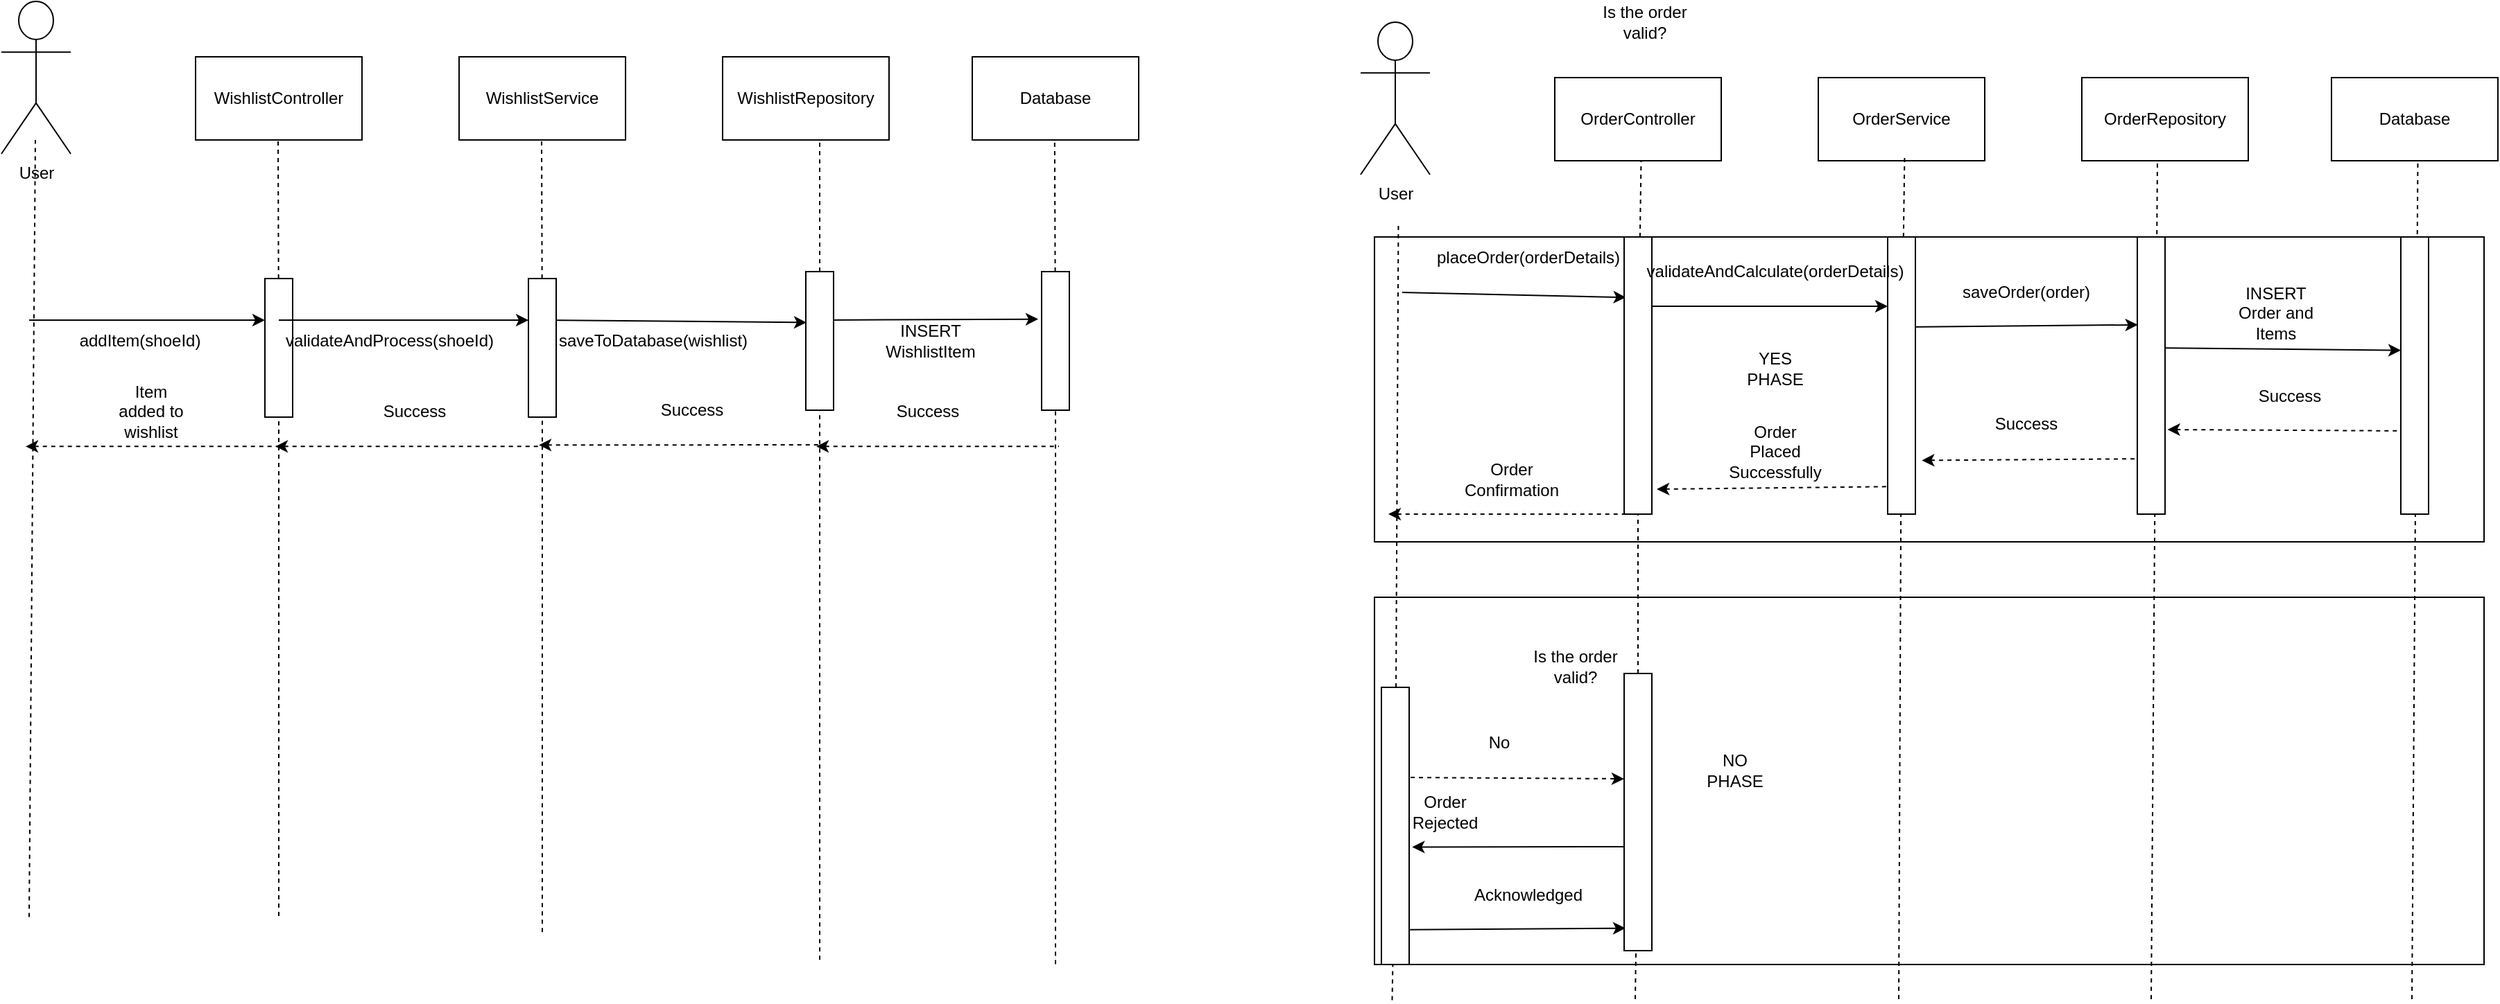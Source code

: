<mxfile version="25.0.3">
  <diagram name="Page-1" id="iFCzqt4CrtoDSSRa2DL4">
    <mxGraphModel dx="1209" dy="700" grid="1" gridSize="10" guides="1" tooltips="1" connect="1" arrows="1" fold="1" page="1" pageScale="1" pageWidth="827" pageHeight="1169" math="0" shadow="0">
      <root>
        <mxCell id="0" />
        <mxCell id="1" parent="0" />
        <mxCell id="cca4ETdbcq7dfHgLFpe_-110" value="" style="rounded=0;whiteSpace=wrap;html=1;" vertex="1" parent="1">
          <mxGeometry x="1130" y="550" width="800" height="265" as="geometry" />
        </mxCell>
        <mxCell id="cca4ETdbcq7dfHgLFpe_-102" value="" style="rounded=0;whiteSpace=wrap;html=1;" vertex="1" parent="1">
          <mxGeometry x="1130" y="290" width="800" height="220" as="geometry" />
        </mxCell>
        <mxCell id="cca4ETdbcq7dfHgLFpe_-1" value="User" style="shape=umlActor;verticalLabelPosition=bottom;verticalAlign=top;html=1;outlineConnect=0;" vertex="1" parent="1">
          <mxGeometry x="140" y="120" width="50" height="110" as="geometry" />
        </mxCell>
        <mxCell id="cca4ETdbcq7dfHgLFpe_-2" value="WishlistController" style="rounded=0;whiteSpace=wrap;html=1;" vertex="1" parent="1">
          <mxGeometry x="280" y="160" width="120" height="60" as="geometry" />
        </mxCell>
        <mxCell id="cca4ETdbcq7dfHgLFpe_-3" value="WishlistService" style="rounded=0;whiteSpace=wrap;html=1;" vertex="1" parent="1">
          <mxGeometry x="470" y="160" width="120" height="60" as="geometry" />
        </mxCell>
        <mxCell id="cca4ETdbcq7dfHgLFpe_-4" value="WishlistRepository" style="rounded=0;whiteSpace=wrap;html=1;" vertex="1" parent="1">
          <mxGeometry x="660" y="160" width="120" height="60" as="geometry" />
        </mxCell>
        <mxCell id="cca4ETdbcq7dfHgLFpe_-6" value="Database" style="rounded=0;whiteSpace=wrap;html=1;" vertex="1" parent="1">
          <mxGeometry x="840" y="160" width="120" height="60" as="geometry" />
        </mxCell>
        <mxCell id="cca4ETdbcq7dfHgLFpe_-7" value="" style="endArrow=none;dashed=1;html=1;rounded=0;" edge="1" parent="1">
          <mxGeometry width="50" height="50" relative="1" as="geometry">
            <mxPoint x="160" y="780.784" as="sourcePoint" />
            <mxPoint x="164.5" y="220" as="targetPoint" />
          </mxGeometry>
        </mxCell>
        <mxCell id="cca4ETdbcq7dfHgLFpe_-8" value="" style="endArrow=none;dashed=1;html=1;rounded=0;" edge="1" parent="1" source="cca4ETdbcq7dfHgLFpe_-34">
          <mxGeometry width="50" height="50" relative="1" as="geometry">
            <mxPoint x="340" y="780" as="sourcePoint" />
            <mxPoint x="339.5" y="220" as="targetPoint" />
          </mxGeometry>
        </mxCell>
        <mxCell id="cca4ETdbcq7dfHgLFpe_-9" value="" style="endArrow=none;dashed=1;html=1;rounded=0;" edge="1" parent="1" source="cca4ETdbcq7dfHgLFpe_-36">
          <mxGeometry width="50" height="50" relative="1" as="geometry">
            <mxPoint x="530" y="791.569" as="sourcePoint" />
            <mxPoint x="529.5" y="220" as="targetPoint" />
          </mxGeometry>
        </mxCell>
        <mxCell id="cca4ETdbcq7dfHgLFpe_-10" value="" style="endArrow=none;dashed=1;html=1;rounded=0;" edge="1" parent="1" source="cca4ETdbcq7dfHgLFpe_-38">
          <mxGeometry width="50" height="50" relative="1" as="geometry">
            <mxPoint x="730" y="811.569" as="sourcePoint" />
            <mxPoint x="730" y="220" as="targetPoint" />
          </mxGeometry>
        </mxCell>
        <mxCell id="cca4ETdbcq7dfHgLFpe_-11" value="" style="endArrow=none;dashed=1;html=1;rounded=0;" edge="1" parent="1" source="cca4ETdbcq7dfHgLFpe_-40">
          <mxGeometry width="50" height="50" relative="1" as="geometry">
            <mxPoint x="900" y="814.706" as="sourcePoint" />
            <mxPoint x="899.41" y="220" as="targetPoint" />
          </mxGeometry>
        </mxCell>
        <mxCell id="cca4ETdbcq7dfHgLFpe_-14" value="addItem(shoeId)" style="text;html=1;align=center;verticalAlign=middle;whiteSpace=wrap;rounded=0;" vertex="1" parent="1">
          <mxGeometry x="210" y="350" width="60" height="30" as="geometry" />
        </mxCell>
        <mxCell id="cca4ETdbcq7dfHgLFpe_-15" value="" style="endArrow=classic;html=1;rounded=0;entryX=0.025;entryY=0.367;entryDx=0;entryDy=0;entryPerimeter=0;" edge="1" parent="1" target="cca4ETdbcq7dfHgLFpe_-38">
          <mxGeometry width="50" height="50" relative="1" as="geometry">
            <mxPoint x="530" y="350" as="sourcePoint" />
            <mxPoint x="730" y="350" as="targetPoint" />
          </mxGeometry>
        </mxCell>
        <mxCell id="cca4ETdbcq7dfHgLFpe_-16" value="saveToDatabase(wishlist)" style="text;html=1;align=center;verticalAlign=middle;whiteSpace=wrap;rounded=0;" vertex="1" parent="1">
          <mxGeometry x="580" y="350" width="60" height="30" as="geometry" />
        </mxCell>
        <mxCell id="cca4ETdbcq7dfHgLFpe_-18" value="" style="endArrow=classic;html=1;rounded=0;entryX=-0.123;entryY=0.343;entryDx=0;entryDy=0;entryPerimeter=0;" edge="1" parent="1" target="cca4ETdbcq7dfHgLFpe_-40">
          <mxGeometry width="50" height="50" relative="1" as="geometry">
            <mxPoint x="730" y="350" as="sourcePoint" />
            <mxPoint x="880" y="350" as="targetPoint" />
          </mxGeometry>
        </mxCell>
        <mxCell id="cca4ETdbcq7dfHgLFpe_-19" value="INSERT WishlistItem" style="text;html=1;align=center;verticalAlign=middle;whiteSpace=wrap;rounded=0;" vertex="1" parent="1">
          <mxGeometry x="780" y="350" width="60" height="30" as="geometry" />
        </mxCell>
        <mxCell id="cca4ETdbcq7dfHgLFpe_-23" value="" style="endArrow=none;dashed=1;html=1;rounded=0;startArrow=classic;startFill=1;" edge="1" parent="1">
          <mxGeometry width="50" height="50" relative="1" as="geometry">
            <mxPoint x="727.5" y="441.18" as="sourcePoint" />
            <mxPoint x="902.5" y="441.18" as="targetPoint" />
          </mxGeometry>
        </mxCell>
        <mxCell id="cca4ETdbcq7dfHgLFpe_-24" value="Success" style="text;html=1;align=center;verticalAlign=middle;whiteSpace=wrap;rounded=0;" vertex="1" parent="1">
          <mxGeometry x="777.5" y="401.18" width="60" height="30" as="geometry" />
        </mxCell>
        <mxCell id="cca4ETdbcq7dfHgLFpe_-27" value="" style="endArrow=none;dashed=1;html=1;rounded=0;startArrow=classic;startFill=1;" edge="1" parent="1">
          <mxGeometry width="50" height="50" relative="1" as="geometry">
            <mxPoint x="337.5" y="441.18" as="sourcePoint" />
            <mxPoint x="532.5" y="441.18" as="targetPoint" />
          </mxGeometry>
        </mxCell>
        <mxCell id="cca4ETdbcq7dfHgLFpe_-28" value="Success" style="text;html=1;align=center;verticalAlign=middle;whiteSpace=wrap;rounded=0;" vertex="1" parent="1">
          <mxGeometry x="407.5" y="401.18" width="60" height="30" as="geometry" />
        </mxCell>
        <mxCell id="cca4ETdbcq7dfHgLFpe_-29" value="" style="endArrow=none;dashed=1;html=1;rounded=0;startArrow=classic;startFill=1;" edge="1" parent="1">
          <mxGeometry width="50" height="50" relative="1" as="geometry">
            <mxPoint x="527.5" y="440.18" as="sourcePoint" />
            <mxPoint x="732.5" y="440" as="targetPoint" />
          </mxGeometry>
        </mxCell>
        <mxCell id="cca4ETdbcq7dfHgLFpe_-30" value="Success" style="text;html=1;align=center;verticalAlign=middle;whiteSpace=wrap;rounded=0;" vertex="1" parent="1">
          <mxGeometry x="607.5" y="400" width="60" height="30" as="geometry" />
        </mxCell>
        <mxCell id="cca4ETdbcq7dfHgLFpe_-31" value="" style="endArrow=none;dashed=1;html=1;rounded=0;startArrow=classic;startFill=1;" edge="1" parent="1">
          <mxGeometry width="50" height="50" relative="1" as="geometry">
            <mxPoint x="157.5" y="441.18" as="sourcePoint" />
            <mxPoint x="342.5" y="441.18" as="targetPoint" />
          </mxGeometry>
        </mxCell>
        <mxCell id="cca4ETdbcq7dfHgLFpe_-32" value="Item added to wishlist" style="text;html=1;align=center;verticalAlign=middle;whiteSpace=wrap;rounded=0;" vertex="1" parent="1">
          <mxGeometry x="217.5" y="401.18" width="60" height="30" as="geometry" />
        </mxCell>
        <mxCell id="cca4ETdbcq7dfHgLFpe_-35" value="" style="endArrow=none;dashed=1;html=1;rounded=0;" edge="1" parent="1" target="cca4ETdbcq7dfHgLFpe_-34">
          <mxGeometry width="50" height="50" relative="1" as="geometry">
            <mxPoint x="340" y="780" as="sourcePoint" />
            <mxPoint x="339.5" y="220" as="targetPoint" />
          </mxGeometry>
        </mxCell>
        <mxCell id="cca4ETdbcq7dfHgLFpe_-34" value="" style="rounded=0;whiteSpace=wrap;html=1;" vertex="1" parent="1">
          <mxGeometry x="330" y="320" width="20" height="100" as="geometry" />
        </mxCell>
        <mxCell id="cca4ETdbcq7dfHgLFpe_-17" value="validateAndProcess(shoeId)" style="text;html=1;align=center;verticalAlign=middle;whiteSpace=wrap;rounded=0;" vertex="1" parent="1">
          <mxGeometry x="390" y="350" width="60" height="30" as="geometry" />
        </mxCell>
        <mxCell id="cca4ETdbcq7dfHgLFpe_-12" value="" style="endArrow=classic;html=1;rounded=0;" edge="1" parent="1">
          <mxGeometry width="50" height="50" relative="1" as="geometry">
            <mxPoint x="160" y="350" as="sourcePoint" />
            <mxPoint x="330" y="350" as="targetPoint" />
          </mxGeometry>
        </mxCell>
        <mxCell id="cca4ETdbcq7dfHgLFpe_-37" value="" style="endArrow=none;dashed=1;html=1;rounded=0;" edge="1" parent="1" target="cca4ETdbcq7dfHgLFpe_-36">
          <mxGeometry width="50" height="50" relative="1" as="geometry">
            <mxPoint x="530" y="791.569" as="sourcePoint" />
            <mxPoint x="529.5" y="220" as="targetPoint" />
          </mxGeometry>
        </mxCell>
        <mxCell id="cca4ETdbcq7dfHgLFpe_-36" value="" style="rounded=0;whiteSpace=wrap;html=1;" vertex="1" parent="1">
          <mxGeometry x="520" y="320" width="20" height="100" as="geometry" />
        </mxCell>
        <mxCell id="cca4ETdbcq7dfHgLFpe_-13" value="" style="endArrow=classic;html=1;rounded=0;" edge="1" parent="1">
          <mxGeometry width="50" height="50" relative="1" as="geometry">
            <mxPoint x="340" y="350" as="sourcePoint" />
            <mxPoint x="520" y="350" as="targetPoint" />
          </mxGeometry>
        </mxCell>
        <mxCell id="cca4ETdbcq7dfHgLFpe_-39" value="" style="endArrow=none;dashed=1;html=1;rounded=0;" edge="1" parent="1" target="cca4ETdbcq7dfHgLFpe_-38">
          <mxGeometry width="50" height="50" relative="1" as="geometry">
            <mxPoint x="730" y="811.569" as="sourcePoint" />
            <mxPoint x="730" y="220" as="targetPoint" />
          </mxGeometry>
        </mxCell>
        <mxCell id="cca4ETdbcq7dfHgLFpe_-38" value="" style="rounded=0;whiteSpace=wrap;html=1;" vertex="1" parent="1">
          <mxGeometry x="720" y="315" width="20" height="100" as="geometry" />
        </mxCell>
        <mxCell id="cca4ETdbcq7dfHgLFpe_-41" value="" style="endArrow=none;dashed=1;html=1;rounded=0;" edge="1" parent="1" target="cca4ETdbcq7dfHgLFpe_-40">
          <mxGeometry width="50" height="50" relative="1" as="geometry">
            <mxPoint x="900" y="814.706" as="sourcePoint" />
            <mxPoint x="899.41" y="220" as="targetPoint" />
          </mxGeometry>
        </mxCell>
        <mxCell id="cca4ETdbcq7dfHgLFpe_-40" value="" style="rounded=0;whiteSpace=wrap;html=1;" vertex="1" parent="1">
          <mxGeometry x="890" y="315" width="20" height="100" as="geometry" />
        </mxCell>
        <mxCell id="cca4ETdbcq7dfHgLFpe_-42" value="User" style="shape=umlActor;verticalLabelPosition=bottom;verticalAlign=top;html=1;outlineConnect=0;" vertex="1" parent="1">
          <mxGeometry x="1120" y="135" width="50" height="110" as="geometry" />
        </mxCell>
        <mxCell id="cca4ETdbcq7dfHgLFpe_-43" value="OrderController" style="rounded=0;whiteSpace=wrap;html=1;" vertex="1" parent="1">
          <mxGeometry x="1260" y="175" width="120" height="60" as="geometry" />
        </mxCell>
        <mxCell id="cca4ETdbcq7dfHgLFpe_-44" value="OrderService" style="rounded=0;whiteSpace=wrap;html=1;" vertex="1" parent="1">
          <mxGeometry x="1450" y="175" width="120" height="60" as="geometry" />
        </mxCell>
        <mxCell id="cca4ETdbcq7dfHgLFpe_-45" value="OrderRepository" style="rounded=0;whiteSpace=wrap;html=1;" vertex="1" parent="1">
          <mxGeometry x="1640" y="175" width="120" height="60" as="geometry" />
        </mxCell>
        <mxCell id="cca4ETdbcq7dfHgLFpe_-46" value="Database" style="rounded=0;whiteSpace=wrap;html=1;" vertex="1" parent="1">
          <mxGeometry x="1820" y="175" width="120" height="60" as="geometry" />
        </mxCell>
        <mxCell id="cca4ETdbcq7dfHgLFpe_-76" value="" style="endArrow=none;dashed=1;html=1;rounded=0;" edge="1" parent="1" source="cca4ETdbcq7dfHgLFpe_-120">
          <mxGeometry width="50" height="50" relative="1" as="geometry">
            <mxPoint x="1142.75" y="840.78" as="sourcePoint" />
            <mxPoint x="1147.25" y="279.996" as="targetPoint" />
          </mxGeometry>
        </mxCell>
        <mxCell id="cca4ETdbcq7dfHgLFpe_-77" value="" style="endArrow=none;dashed=1;html=1;rounded=0;" edge="1" parent="1">
          <mxGeometry width="50" height="50" relative="1" as="geometry">
            <mxPoint x="1878" y="840" as="sourcePoint" />
            <mxPoint x="1882.25" y="234.996" as="targetPoint" />
          </mxGeometry>
        </mxCell>
        <mxCell id="cca4ETdbcq7dfHgLFpe_-78" value="" style="endArrow=none;dashed=1;html=1;rounded=0;" edge="1" parent="1">
          <mxGeometry width="50" height="50" relative="1" as="geometry">
            <mxPoint x="1690" y="840" as="sourcePoint" />
            <mxPoint x="1694.5" y="234.996" as="targetPoint" />
          </mxGeometry>
        </mxCell>
        <mxCell id="cca4ETdbcq7dfHgLFpe_-79" value="" style="endArrow=none;dashed=1;html=1;rounded=0;" edge="1" parent="1" source="cca4ETdbcq7dfHgLFpe_-114">
          <mxGeometry width="50" height="50" relative="1" as="geometry">
            <mxPoint x="1508" y="840" as="sourcePoint" />
            <mxPoint x="1512.25" y="229.996" as="targetPoint" />
          </mxGeometry>
        </mxCell>
        <mxCell id="cca4ETdbcq7dfHgLFpe_-80" value="" style="endArrow=none;dashed=1;html=1;rounded=0;" edge="1" parent="1" source="cca4ETdbcq7dfHgLFpe_-112">
          <mxGeometry width="50" height="50" relative="1" as="geometry">
            <mxPoint x="1318" y="840" as="sourcePoint" />
            <mxPoint x="1322.25" y="234.996" as="targetPoint" />
          </mxGeometry>
        </mxCell>
        <mxCell id="cca4ETdbcq7dfHgLFpe_-81" value="" style="endArrow=classic;html=1;rounded=0;entryX=0.066;entryY=0.218;entryDx=0;entryDy=0;entryPerimeter=0;" edge="1" parent="1" target="cca4ETdbcq7dfHgLFpe_-112">
          <mxGeometry width="50" height="50" relative="1" as="geometry">
            <mxPoint x="1150" y="330" as="sourcePoint" />
            <mxPoint x="1320" y="330" as="targetPoint" />
          </mxGeometry>
        </mxCell>
        <mxCell id="cca4ETdbcq7dfHgLFpe_-85" value="placeOrder(orderDetails)" style="text;html=1;align=center;verticalAlign=middle;whiteSpace=wrap;rounded=0;" vertex="1" parent="1">
          <mxGeometry x="1211" y="290" width="60" height="30" as="geometry" />
        </mxCell>
        <mxCell id="cca4ETdbcq7dfHgLFpe_-86" value="" style="endArrow=classic;html=1;rounded=0;entryX=0.002;entryY=0.409;entryDx=0;entryDy=0;entryPerimeter=0;" edge="1" parent="1" target="cca4ETdbcq7dfHgLFpe_-117">
          <mxGeometry width="50" height="50" relative="1" as="geometry">
            <mxPoint x="1690" y="370" as="sourcePoint" />
            <mxPoint x="1880" y="370" as="targetPoint" />
          </mxGeometry>
        </mxCell>
        <mxCell id="cca4ETdbcq7dfHgLFpe_-87" value="INSERT Order and Items" style="text;html=1;align=center;verticalAlign=middle;whiteSpace=wrap;rounded=0;" vertex="1" parent="1">
          <mxGeometry x="1750" y="330" width="60" height="30" as="geometry" />
        </mxCell>
        <mxCell id="cca4ETdbcq7dfHgLFpe_-88" value="" style="endArrow=classic;html=1;rounded=0;entryX=0.018;entryY=0.317;entryDx=0;entryDy=0;entryPerimeter=0;" edge="1" parent="1" target="cca4ETdbcq7dfHgLFpe_-116">
          <mxGeometry width="50" height="50" relative="1" as="geometry">
            <mxPoint x="1510" y="355" as="sourcePoint" />
            <mxPoint x="1700" y="355" as="targetPoint" />
          </mxGeometry>
        </mxCell>
        <mxCell id="cca4ETdbcq7dfHgLFpe_-89" value="saveOrder(order)" style="text;html=1;align=center;verticalAlign=middle;whiteSpace=wrap;rounded=0;" vertex="1" parent="1">
          <mxGeometry x="1570" y="315" width="60" height="30" as="geometry" />
        </mxCell>
        <mxCell id="cca4ETdbcq7dfHgLFpe_-90" value="" style="endArrow=classic;html=1;rounded=0;entryX=0;entryY=0.25;entryDx=0;entryDy=0;" edge="1" parent="1" target="cca4ETdbcq7dfHgLFpe_-114">
          <mxGeometry width="50" height="50" relative="1" as="geometry">
            <mxPoint x="1320" y="340" as="sourcePoint" />
            <mxPoint x="1510" y="340" as="targetPoint" />
          </mxGeometry>
        </mxCell>
        <mxCell id="cca4ETdbcq7dfHgLFpe_-92" value="" style="endArrow=none;dashed=1;html=1;rounded=0;startArrow=classic;startFill=1;exitX=1.09;exitY=0.695;exitDx=0;exitDy=0;exitPerimeter=0;" edge="1" parent="1" source="cca4ETdbcq7dfHgLFpe_-116">
          <mxGeometry width="50" height="50" relative="1" as="geometry">
            <mxPoint x="1690" y="430" as="sourcePoint" />
            <mxPoint x="1885" y="430" as="targetPoint" />
          </mxGeometry>
        </mxCell>
        <mxCell id="cca4ETdbcq7dfHgLFpe_-93" value="Success" style="text;html=1;align=center;verticalAlign=middle;whiteSpace=wrap;rounded=0;" vertex="1" parent="1">
          <mxGeometry x="1760" y="390" width="60" height="30" as="geometry" />
        </mxCell>
        <mxCell id="cca4ETdbcq7dfHgLFpe_-94" value="" style="endArrow=none;dashed=1;html=1;rounded=0;startArrow=classic;startFill=1;exitX=1.233;exitY=0.806;exitDx=0;exitDy=0;exitPerimeter=0;" edge="1" parent="1" source="cca4ETdbcq7dfHgLFpe_-114">
          <mxGeometry width="50" height="50" relative="1" as="geometry">
            <mxPoint x="1510" y="450" as="sourcePoint" />
            <mxPoint x="1695" y="450" as="targetPoint" />
          </mxGeometry>
        </mxCell>
        <mxCell id="cca4ETdbcq7dfHgLFpe_-95" value="Success" style="text;html=1;align=center;verticalAlign=middle;whiteSpace=wrap;rounded=0;" vertex="1" parent="1">
          <mxGeometry x="1570" y="410" width="60" height="30" as="geometry" />
        </mxCell>
        <mxCell id="cca4ETdbcq7dfHgLFpe_-96" value="" style="endArrow=none;dashed=1;html=1;rounded=0;startArrow=classic;startFill=1;exitX=1.177;exitY=0.91;exitDx=0;exitDy=0;exitPerimeter=0;" edge="1" parent="1" source="cca4ETdbcq7dfHgLFpe_-112">
          <mxGeometry width="50" height="50" relative="1" as="geometry">
            <mxPoint x="1320" y="470" as="sourcePoint" />
            <mxPoint x="1513.5" y="470" as="targetPoint" />
          </mxGeometry>
        </mxCell>
        <mxCell id="cca4ETdbcq7dfHgLFpe_-97" value="Order Placed Successfully" style="text;html=1;align=center;verticalAlign=middle;whiteSpace=wrap;rounded=0;" vertex="1" parent="1">
          <mxGeometry x="1388.5" y="430" width="60" height="30" as="geometry" />
        </mxCell>
        <mxCell id="cca4ETdbcq7dfHgLFpe_-98" value="" style="endArrow=none;dashed=1;html=1;rounded=0;startArrow=classic;startFill=1;" edge="1" parent="1">
          <mxGeometry width="50" height="50" relative="1" as="geometry">
            <mxPoint x="1140" y="490" as="sourcePoint" />
            <mxPoint x="1323.5" y="490" as="targetPoint" />
          </mxGeometry>
        </mxCell>
        <mxCell id="cca4ETdbcq7dfHgLFpe_-99" value="Order Confirmation" style="text;html=1;align=center;verticalAlign=middle;whiteSpace=wrap;rounded=0;" vertex="1" parent="1">
          <mxGeometry x="1198.5" y="450" width="60" height="30" as="geometry" />
        </mxCell>
        <mxCell id="cca4ETdbcq7dfHgLFpe_-100" value="Is the order valid?" style="text;html=1;align=center;verticalAlign=middle;whiteSpace=wrap;rounded=0;" vertex="1" parent="1">
          <mxGeometry x="1280" y="120" width="90" height="30" as="geometry" />
        </mxCell>
        <mxCell id="cca4ETdbcq7dfHgLFpe_-101" value="YES PHASE" style="text;html=1;align=center;verticalAlign=middle;whiteSpace=wrap;rounded=0;" vertex="1" parent="1">
          <mxGeometry x="1388.5" y="370" width="60" height="30" as="geometry" />
        </mxCell>
        <mxCell id="cca4ETdbcq7dfHgLFpe_-103" value="" style="endArrow=classic;dashed=1;html=1;rounded=0;startArrow=none;startFill=0;endFill=1;entryX=-0.001;entryY=0.38;entryDx=0;entryDy=0;entryPerimeter=0;" edge="1" parent="1" target="cca4ETdbcq7dfHgLFpe_-118">
          <mxGeometry width="50" height="50" relative="1" as="geometry">
            <mxPoint x="1150" y="680" as="sourcePoint" />
            <mxPoint x="1320" y="680" as="targetPoint" />
          </mxGeometry>
        </mxCell>
        <mxCell id="cca4ETdbcq7dfHgLFpe_-104" value="No" style="text;html=1;align=center;verticalAlign=middle;whiteSpace=wrap;rounded=0;" vertex="1" parent="1">
          <mxGeometry x="1190" y="640" width="60" height="30" as="geometry" />
        </mxCell>
        <mxCell id="cca4ETdbcq7dfHgLFpe_-105" value="" style="endArrow=classic;html=1;rounded=0;entryX=1.108;entryY=0.576;entryDx=0;entryDy=0;entryPerimeter=0;" edge="1" parent="1" target="cca4ETdbcq7dfHgLFpe_-120">
          <mxGeometry width="50" height="50" relative="1" as="geometry">
            <mxPoint x="1319.25" y="730" as="sourcePoint" />
            <mxPoint x="1139.25" y="730" as="targetPoint" />
          </mxGeometry>
        </mxCell>
        <mxCell id="cca4ETdbcq7dfHgLFpe_-106" value="Order Rejected" style="text;html=1;align=center;verticalAlign=middle;whiteSpace=wrap;rounded=0;" vertex="1" parent="1">
          <mxGeometry x="1151" y="690" width="60" height="30" as="geometry" />
        </mxCell>
        <mxCell id="cca4ETdbcq7dfHgLFpe_-107" value="" style="endArrow=none;html=1;rounded=0;endFill=0;startArrow=classic;startFill=1;exitX=0.05;exitY=0.919;exitDx=0;exitDy=0;exitPerimeter=0;" edge="1" parent="1" source="cca4ETdbcq7dfHgLFpe_-118">
          <mxGeometry width="50" height="50" relative="1" as="geometry">
            <mxPoint x="1318.5" y="790" as="sourcePoint" />
            <mxPoint x="1138.5" y="790" as="targetPoint" />
          </mxGeometry>
        </mxCell>
        <mxCell id="cca4ETdbcq7dfHgLFpe_-108" value="Acknowledged" style="text;html=1;align=center;verticalAlign=middle;whiteSpace=wrap;rounded=0;" vertex="1" parent="1">
          <mxGeometry x="1211" y="750" width="60" height="30" as="geometry" />
        </mxCell>
        <mxCell id="cca4ETdbcq7dfHgLFpe_-109" value="Is the order valid?" style="text;html=1;align=center;verticalAlign=middle;whiteSpace=wrap;rounded=0;" vertex="1" parent="1">
          <mxGeometry x="1230" y="585" width="90" height="30" as="geometry" />
        </mxCell>
        <mxCell id="cca4ETdbcq7dfHgLFpe_-111" value="NO PHASE" style="text;html=1;align=center;verticalAlign=middle;whiteSpace=wrap;rounded=0;" vertex="1" parent="1">
          <mxGeometry x="1360" y="660" width="60" height="30" as="geometry" />
        </mxCell>
        <mxCell id="cca4ETdbcq7dfHgLFpe_-113" value="" style="endArrow=none;dashed=1;html=1;rounded=0;" edge="1" parent="1" source="cca4ETdbcq7dfHgLFpe_-118" target="cca4ETdbcq7dfHgLFpe_-112">
          <mxGeometry width="50" height="50" relative="1" as="geometry">
            <mxPoint x="1318" y="840" as="sourcePoint" />
            <mxPoint x="1322.25" y="234.996" as="targetPoint" />
          </mxGeometry>
        </mxCell>
        <mxCell id="cca4ETdbcq7dfHgLFpe_-112" value="" style="rounded=0;whiteSpace=wrap;html=1;" vertex="1" parent="1">
          <mxGeometry x="1310" y="290" width="20" height="200" as="geometry" />
        </mxCell>
        <mxCell id="cca4ETdbcq7dfHgLFpe_-115" value="" style="endArrow=none;dashed=1;html=1;rounded=0;" edge="1" parent="1" target="cca4ETdbcq7dfHgLFpe_-114">
          <mxGeometry width="50" height="50" relative="1" as="geometry">
            <mxPoint x="1508" y="840" as="sourcePoint" />
            <mxPoint x="1512.25" y="229.996" as="targetPoint" />
          </mxGeometry>
        </mxCell>
        <mxCell id="cca4ETdbcq7dfHgLFpe_-114" value="" style="rounded=0;whiteSpace=wrap;html=1;" vertex="1" parent="1">
          <mxGeometry x="1500" y="290" width="20" height="200" as="geometry" />
        </mxCell>
        <mxCell id="cca4ETdbcq7dfHgLFpe_-91" value="validateAndCalculate(orderDetails)" style="text;html=1;align=center;verticalAlign=middle;whiteSpace=wrap;rounded=0;" vertex="1" parent="1">
          <mxGeometry x="1388.5" y="300" width="60" height="30" as="geometry" />
        </mxCell>
        <mxCell id="cca4ETdbcq7dfHgLFpe_-116" value="" style="rounded=0;whiteSpace=wrap;html=1;" vertex="1" parent="1">
          <mxGeometry x="1680" y="290" width="20" height="200" as="geometry" />
        </mxCell>
        <mxCell id="cca4ETdbcq7dfHgLFpe_-117" value="" style="rounded=0;whiteSpace=wrap;html=1;" vertex="1" parent="1">
          <mxGeometry x="1870" y="290" width="20" height="200" as="geometry" />
        </mxCell>
        <mxCell id="cca4ETdbcq7dfHgLFpe_-119" value="" style="endArrow=none;dashed=1;html=1;rounded=0;" edge="1" parent="1" target="cca4ETdbcq7dfHgLFpe_-118">
          <mxGeometry width="50" height="50" relative="1" as="geometry">
            <mxPoint x="1318" y="840" as="sourcePoint" />
            <mxPoint x="1320" y="490" as="targetPoint" />
          </mxGeometry>
        </mxCell>
        <mxCell id="cca4ETdbcq7dfHgLFpe_-118" value="" style="rounded=0;whiteSpace=wrap;html=1;" vertex="1" parent="1">
          <mxGeometry x="1310" y="605" width="20" height="200" as="geometry" />
        </mxCell>
        <mxCell id="cca4ETdbcq7dfHgLFpe_-121" value="" style="endArrow=none;dashed=1;html=1;rounded=0;" edge="1" parent="1" target="cca4ETdbcq7dfHgLFpe_-120">
          <mxGeometry width="50" height="50" relative="1" as="geometry">
            <mxPoint x="1142.75" y="840.78" as="sourcePoint" />
            <mxPoint x="1147.25" y="279.996" as="targetPoint" />
          </mxGeometry>
        </mxCell>
        <mxCell id="cca4ETdbcq7dfHgLFpe_-120" value="" style="rounded=0;whiteSpace=wrap;html=1;" vertex="1" parent="1">
          <mxGeometry x="1135" y="615" width="20" height="200" as="geometry" />
        </mxCell>
      </root>
    </mxGraphModel>
  </diagram>
</mxfile>
